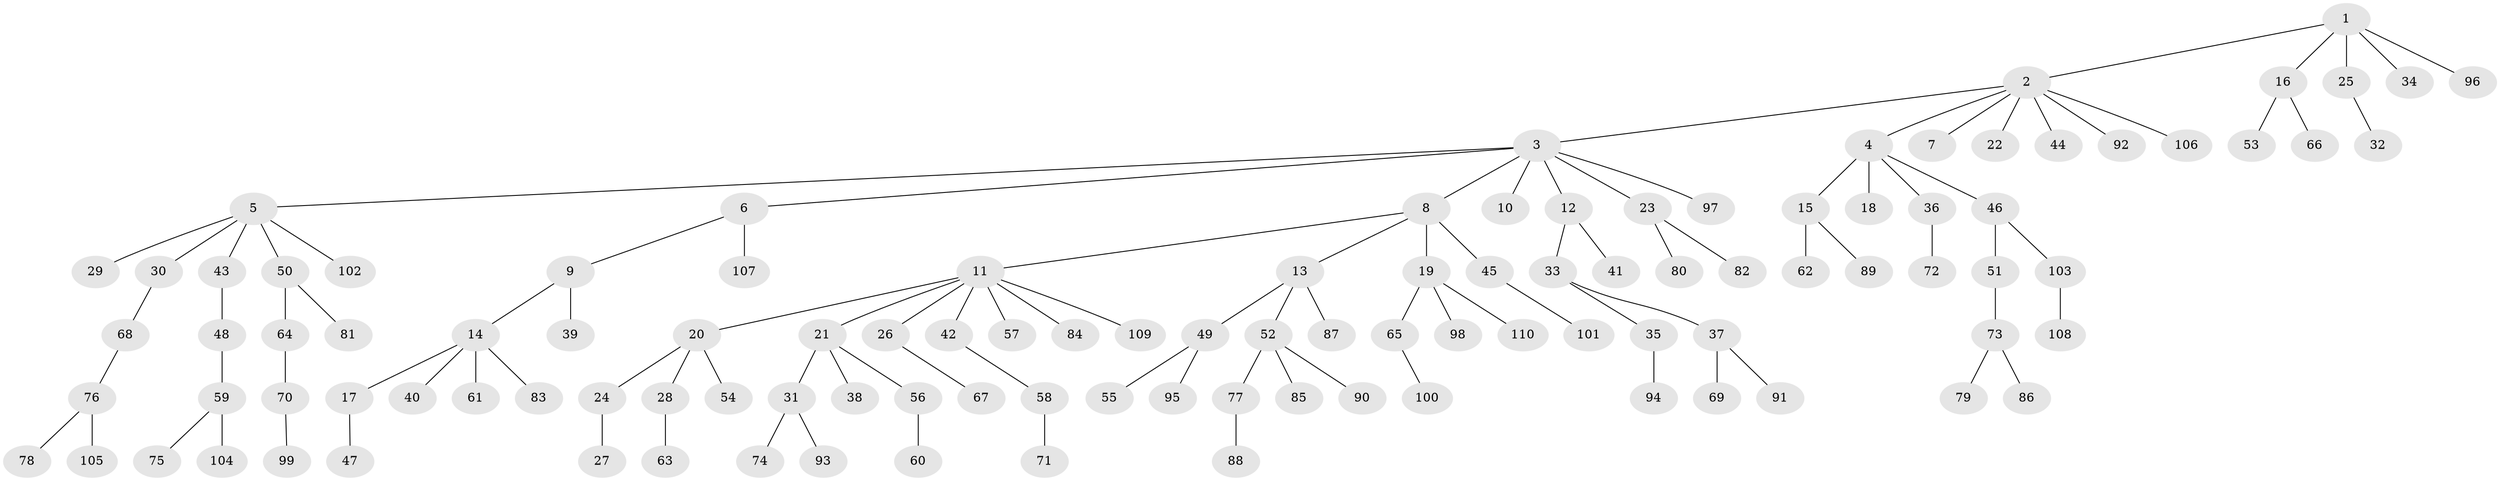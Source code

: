 // Generated by graph-tools (version 1.1) at 2025/50/03/09/25 03:50:25]
// undirected, 110 vertices, 109 edges
graph export_dot {
graph [start="1"]
  node [color=gray90,style=filled];
  1;
  2;
  3;
  4;
  5;
  6;
  7;
  8;
  9;
  10;
  11;
  12;
  13;
  14;
  15;
  16;
  17;
  18;
  19;
  20;
  21;
  22;
  23;
  24;
  25;
  26;
  27;
  28;
  29;
  30;
  31;
  32;
  33;
  34;
  35;
  36;
  37;
  38;
  39;
  40;
  41;
  42;
  43;
  44;
  45;
  46;
  47;
  48;
  49;
  50;
  51;
  52;
  53;
  54;
  55;
  56;
  57;
  58;
  59;
  60;
  61;
  62;
  63;
  64;
  65;
  66;
  67;
  68;
  69;
  70;
  71;
  72;
  73;
  74;
  75;
  76;
  77;
  78;
  79;
  80;
  81;
  82;
  83;
  84;
  85;
  86;
  87;
  88;
  89;
  90;
  91;
  92;
  93;
  94;
  95;
  96;
  97;
  98;
  99;
  100;
  101;
  102;
  103;
  104;
  105;
  106;
  107;
  108;
  109;
  110;
  1 -- 2;
  1 -- 16;
  1 -- 25;
  1 -- 34;
  1 -- 96;
  2 -- 3;
  2 -- 4;
  2 -- 7;
  2 -- 22;
  2 -- 44;
  2 -- 92;
  2 -- 106;
  3 -- 5;
  3 -- 6;
  3 -- 8;
  3 -- 10;
  3 -- 12;
  3 -- 23;
  3 -- 97;
  4 -- 15;
  4 -- 18;
  4 -- 36;
  4 -- 46;
  5 -- 29;
  5 -- 30;
  5 -- 43;
  5 -- 50;
  5 -- 102;
  6 -- 9;
  6 -- 107;
  8 -- 11;
  8 -- 13;
  8 -- 19;
  8 -- 45;
  9 -- 14;
  9 -- 39;
  11 -- 20;
  11 -- 21;
  11 -- 26;
  11 -- 42;
  11 -- 57;
  11 -- 84;
  11 -- 109;
  12 -- 33;
  12 -- 41;
  13 -- 49;
  13 -- 52;
  13 -- 87;
  14 -- 17;
  14 -- 40;
  14 -- 61;
  14 -- 83;
  15 -- 62;
  15 -- 89;
  16 -- 53;
  16 -- 66;
  17 -- 47;
  19 -- 65;
  19 -- 98;
  19 -- 110;
  20 -- 24;
  20 -- 28;
  20 -- 54;
  21 -- 31;
  21 -- 38;
  21 -- 56;
  23 -- 80;
  23 -- 82;
  24 -- 27;
  25 -- 32;
  26 -- 67;
  28 -- 63;
  30 -- 68;
  31 -- 74;
  31 -- 93;
  33 -- 35;
  33 -- 37;
  35 -- 94;
  36 -- 72;
  37 -- 69;
  37 -- 91;
  42 -- 58;
  43 -- 48;
  45 -- 101;
  46 -- 51;
  46 -- 103;
  48 -- 59;
  49 -- 55;
  49 -- 95;
  50 -- 64;
  50 -- 81;
  51 -- 73;
  52 -- 77;
  52 -- 85;
  52 -- 90;
  56 -- 60;
  58 -- 71;
  59 -- 75;
  59 -- 104;
  64 -- 70;
  65 -- 100;
  68 -- 76;
  70 -- 99;
  73 -- 79;
  73 -- 86;
  76 -- 78;
  76 -- 105;
  77 -- 88;
  103 -- 108;
}
